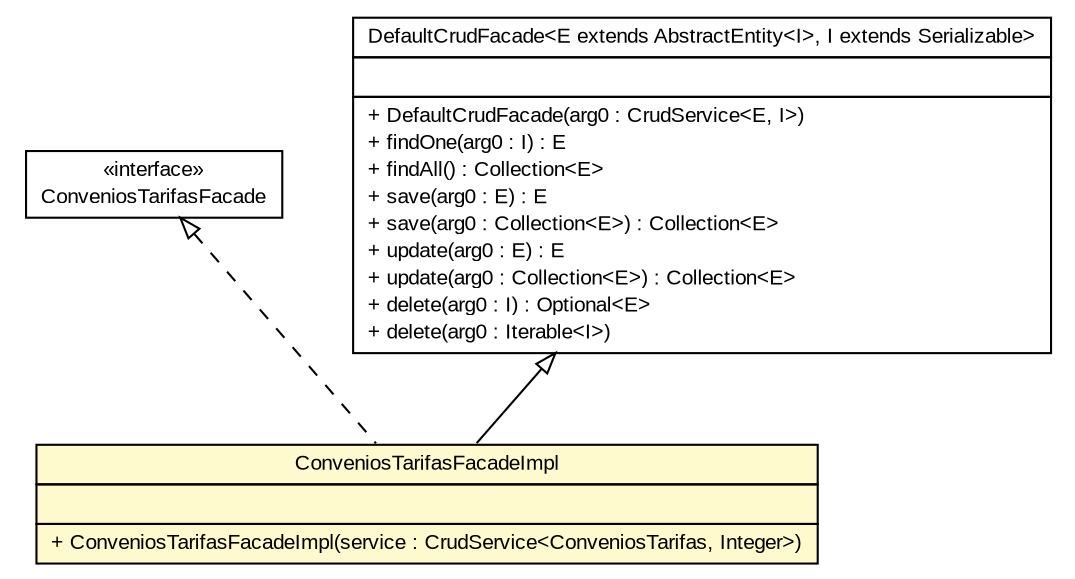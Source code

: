 #!/usr/local/bin/dot
#
# Class diagram 
# Generated by UMLGraph version R5_6 (http://www.umlgraph.org/)
#

digraph G {
	edge [fontname="arial",fontsize=10,labelfontname="arial",labelfontsize=10];
	node [fontname="arial",fontsize=10,shape=plaintext];
	nodesep=0.25;
	ranksep=0.5;
	// br.gov.to.sefaz.arr.parametros.business.facade.ConveniosTarifasFacade
	c59324 [label=<<table title="br.gov.to.sefaz.arr.parametros.business.facade.ConveniosTarifasFacade" border="0" cellborder="1" cellspacing="0" cellpadding="2" port="p" href="../ConveniosTarifasFacade.html">
		<tr><td><table border="0" cellspacing="0" cellpadding="1">
<tr><td align="center" balign="center"> &#171;interface&#187; </td></tr>
<tr><td align="center" balign="center"> ConveniosTarifasFacade </td></tr>
		</table></td></tr>
		</table>>, URL="../ConveniosTarifasFacade.html", fontname="arial", fontcolor="black", fontsize=10.0];
	// br.gov.to.sefaz.arr.parametros.business.facade.impl.ConveniosTarifasFacadeImpl
	c59334 [label=<<table title="br.gov.to.sefaz.arr.parametros.business.facade.impl.ConveniosTarifasFacadeImpl" border="0" cellborder="1" cellspacing="0" cellpadding="2" port="p" bgcolor="lemonChiffon" href="./ConveniosTarifasFacadeImpl.html">
		<tr><td><table border="0" cellspacing="0" cellpadding="1">
<tr><td align="center" balign="center"> ConveniosTarifasFacadeImpl </td></tr>
		</table></td></tr>
		<tr><td><table border="0" cellspacing="0" cellpadding="1">
<tr><td align="left" balign="left">  </td></tr>
		</table></td></tr>
		<tr><td><table border="0" cellspacing="0" cellpadding="1">
<tr><td align="left" balign="left"> + ConveniosTarifasFacadeImpl(service : CrudService&lt;ConveniosTarifas, Integer&gt;) </td></tr>
		</table></td></tr>
		</table>>, URL="./ConveniosTarifasFacadeImpl.html", fontname="arial", fontcolor="black", fontsize=10.0];
	//br.gov.to.sefaz.arr.parametros.business.facade.impl.ConveniosTarifasFacadeImpl extends br.gov.to.sefaz.business.facade.impl.DefaultCrudFacade<br.gov.to.sefaz.arr.persistence.entity.ConveniosTarifas, java.lang.Integer>
	c59679:p -> c59334:p [dir=back,arrowtail=empty];
	//br.gov.to.sefaz.arr.parametros.business.facade.impl.ConveniosTarifasFacadeImpl implements br.gov.to.sefaz.arr.parametros.business.facade.ConveniosTarifasFacade
	c59324:p -> c59334:p [dir=back,arrowtail=empty,style=dashed];
	// br.gov.to.sefaz.business.facade.impl.DefaultCrudFacade<E extends br.gov.to.sefaz.persistence.entity.AbstractEntity<I>, I extends java.io.Serializable>
	c59679 [label=<<table title="br.gov.to.sefaz.business.facade.impl.DefaultCrudFacade" border="0" cellborder="1" cellspacing="0" cellpadding="2" port="p" href="http://java.sun.com/j2se/1.4.2/docs/api/br/gov/to/sefaz/business/facade/impl/DefaultCrudFacade.html">
		<tr><td><table border="0" cellspacing="0" cellpadding="1">
<tr><td align="center" balign="center"> DefaultCrudFacade&lt;E extends AbstractEntity&lt;I&gt;, I extends Serializable&gt; </td></tr>
		</table></td></tr>
		<tr><td><table border="0" cellspacing="0" cellpadding="1">
<tr><td align="left" balign="left">  </td></tr>
		</table></td></tr>
		<tr><td><table border="0" cellspacing="0" cellpadding="1">
<tr><td align="left" balign="left"> + DefaultCrudFacade(arg0 : CrudService&lt;E, I&gt;) </td></tr>
<tr><td align="left" balign="left"> + findOne(arg0 : I) : E </td></tr>
<tr><td align="left" balign="left"> + findAll() : Collection&lt;E&gt; </td></tr>
<tr><td align="left" balign="left"> + save(arg0 : E) : E </td></tr>
<tr><td align="left" balign="left"> + save(arg0 : Collection&lt;E&gt;) : Collection&lt;E&gt; </td></tr>
<tr><td align="left" balign="left"> + update(arg0 : E) : E </td></tr>
<tr><td align="left" balign="left"> + update(arg0 : Collection&lt;E&gt;) : Collection&lt;E&gt; </td></tr>
<tr><td align="left" balign="left"> + delete(arg0 : I) : Optional&lt;E&gt; </td></tr>
<tr><td align="left" balign="left"> + delete(arg0 : Iterable&lt;I&gt;) </td></tr>
		</table></td></tr>
		</table>>, URL="http://java.sun.com/j2se/1.4.2/docs/api/br/gov/to/sefaz/business/facade/impl/DefaultCrudFacade.html", fontname="arial", fontcolor="black", fontsize=10.0];
}

